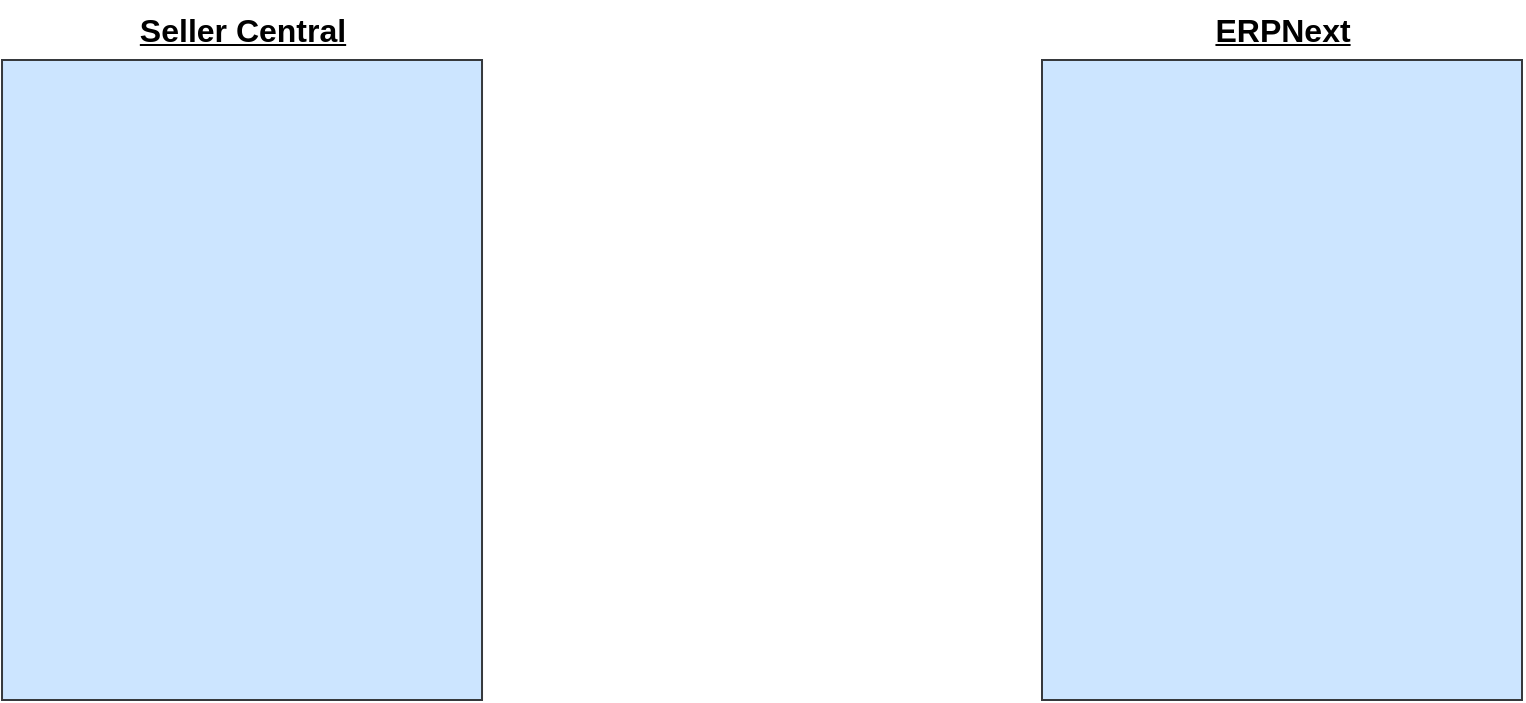 <mxfile version="23.1.5" type="github">
  <diagram name="Page-1" id="KsoEdr8mvibxt4z6LNhe">
    <mxGraphModel dx="1050" dy="577" grid="1" gridSize="10" guides="1" tooltips="1" connect="1" arrows="1" fold="1" page="1" pageScale="1" pageWidth="850" pageHeight="1100" math="0" shadow="0">
      <root>
        <mxCell id="0" />
        <mxCell id="1" parent="0" />
        <mxCell id="MHuUKNwjk6oAZZihJaEl-1" value="" style="rounded=0;whiteSpace=wrap;html=1;fillColor=#cce5ff;strokeColor=#36393d;" parent="1" vertex="1">
          <mxGeometry x="40.01" y="40" width="240" height="320" as="geometry" />
        </mxCell>
        <mxCell id="MHuUKNwjk6oAZZihJaEl-2" value="" style="rounded=0;whiteSpace=wrap;html=1;fillColor=#cce5ff;strokeColor=#36393d;" parent="1" vertex="1">
          <mxGeometry x="560" y="40" width="240" height="320" as="geometry" />
        </mxCell>
        <mxCell id="MHuUKNwjk6oAZZihJaEl-3" value="&lt;b&gt;&lt;u&gt;&lt;font style=&quot;font-size: 16px;&quot;&gt;Seller Central&lt;/font&gt;&lt;/u&gt;&lt;/b&gt;" style="text;html=1;align=center;verticalAlign=middle;resizable=0;points=[];autosize=1;strokeColor=none;fillColor=none;" parent="1" vertex="1">
          <mxGeometry x="95" y="10" width="130" height="30" as="geometry" />
        </mxCell>
        <mxCell id="MHuUKNwjk6oAZZihJaEl-4" value="&lt;span style=&quot;font-size: 16px;&quot;&gt;&lt;b&gt;&lt;u&gt;ERPNext&lt;br&gt;&lt;/u&gt;&lt;/b&gt;&lt;/span&gt;" style="text;html=1;align=center;verticalAlign=middle;resizable=0;points=[];autosize=1;strokeColor=none;fillColor=none;" parent="1" vertex="1">
          <mxGeometry x="635" y="10" width="90" height="30" as="geometry" />
        </mxCell>
      </root>
    </mxGraphModel>
  </diagram>
</mxfile>

